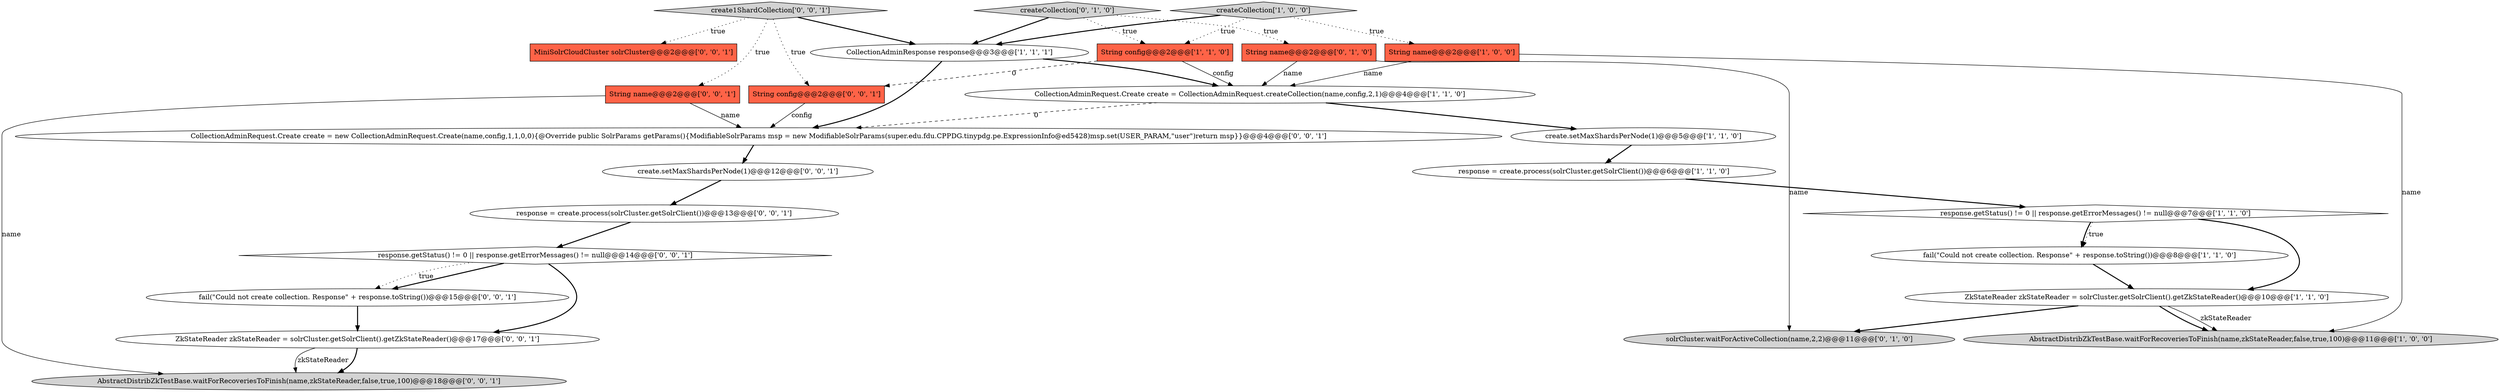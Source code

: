digraph {
18 [style = filled, label = "create1ShardCollection['0', '0', '1']", fillcolor = lightgray, shape = diamond image = "AAA0AAABBB3BBB"];
19 [style = filled, label = "fail(\"Could not create collection. Response\" + response.toString())@@@15@@@['0', '0', '1']", fillcolor = white, shape = ellipse image = "AAA0AAABBB3BBB"];
3 [style = filled, label = "create.setMaxShardsPerNode(1)@@@5@@@['1', '1', '0']", fillcolor = white, shape = ellipse image = "AAA0AAABBB1BBB"];
14 [style = filled, label = "AbstractDistribZkTestBase.waitForRecoveriesToFinish(name,zkStateReader,false,true,100)@@@18@@@['0', '0', '1']", fillcolor = lightgray, shape = ellipse image = "AAA0AAABBB3BBB"];
23 [style = filled, label = "ZkStateReader zkStateReader = solrCluster.getSolrClient().getZkStateReader()@@@17@@@['0', '0', '1']", fillcolor = white, shape = ellipse image = "AAA0AAABBB3BBB"];
1 [style = filled, label = "createCollection['1', '0', '0']", fillcolor = lightgray, shape = diamond image = "AAA0AAABBB1BBB"];
12 [style = filled, label = "String name@@@2@@@['0', '1', '0']", fillcolor = tomato, shape = box image = "AAA0AAABBB2BBB"];
20 [style = filled, label = "MiniSolrCloudCluster solrCluster@@@2@@@['0', '0', '1']", fillcolor = tomato, shape = box image = "AAA0AAABBB3BBB"];
11 [style = filled, label = "solrCluster.waitForActiveCollection(name,2,2)@@@11@@@['0', '1', '0']", fillcolor = lightgray, shape = ellipse image = "AAA0AAABBB2BBB"];
2 [style = filled, label = "response = create.process(solrCluster.getSolrClient())@@@6@@@['1', '1', '0']", fillcolor = white, shape = ellipse image = "AAA0AAABBB1BBB"];
22 [style = filled, label = "response.getStatus() != 0 || response.getErrorMessages() != null@@@14@@@['0', '0', '1']", fillcolor = white, shape = diamond image = "AAA0AAABBB3BBB"];
16 [style = filled, label = "create.setMaxShardsPerNode(1)@@@12@@@['0', '0', '1']", fillcolor = white, shape = ellipse image = "AAA0AAABBB3BBB"];
10 [style = filled, label = "ZkStateReader zkStateReader = solrCluster.getSolrClient().getZkStateReader()@@@10@@@['1', '1', '0']", fillcolor = white, shape = ellipse image = "AAA0AAABBB1BBB"];
21 [style = filled, label = "CollectionAdminRequest.Create create = new CollectionAdminRequest.Create(name,config,1,1,0,0){@Override public SolrParams getParams(){ModifiableSolrParams msp = new ModifiableSolrParams(super.edu.fdu.CPPDG.tinypdg.pe.ExpressionInfo@ed5428)msp.set(USER_PARAM,\"user\")return msp}}@@@4@@@['0', '0', '1']", fillcolor = white, shape = ellipse image = "AAA0AAABBB3BBB"];
6 [style = filled, label = "CollectionAdminRequest.Create create = CollectionAdminRequest.createCollection(name,config,2,1)@@@4@@@['1', '1', '0']", fillcolor = white, shape = ellipse image = "AAA0AAABBB1BBB"];
24 [style = filled, label = "String config@@@2@@@['0', '0', '1']", fillcolor = tomato, shape = box image = "AAA0AAABBB3BBB"];
17 [style = filled, label = "response = create.process(solrCluster.getSolrClient())@@@13@@@['0', '0', '1']", fillcolor = white, shape = ellipse image = "AAA0AAABBB3BBB"];
7 [style = filled, label = "CollectionAdminResponse response@@@3@@@['1', '1', '1']", fillcolor = white, shape = ellipse image = "AAA0AAABBB1BBB"];
0 [style = filled, label = "response.getStatus() != 0 || response.getErrorMessages() != null@@@7@@@['1', '1', '0']", fillcolor = white, shape = diamond image = "AAA0AAABBB1BBB"];
13 [style = filled, label = "createCollection['0', '1', '0']", fillcolor = lightgray, shape = diamond image = "AAA0AAABBB2BBB"];
4 [style = filled, label = "AbstractDistribZkTestBase.waitForRecoveriesToFinish(name,zkStateReader,false,true,100)@@@11@@@['1', '0', '0']", fillcolor = lightgray, shape = ellipse image = "AAA0AAABBB1BBB"];
8 [style = filled, label = "String name@@@2@@@['1', '0', '0']", fillcolor = tomato, shape = box image = "AAA0AAABBB1BBB"];
9 [style = filled, label = "String config@@@2@@@['1', '1', '0']", fillcolor = tomato, shape = box image = "AAA0AAABBB1BBB"];
15 [style = filled, label = "String name@@@2@@@['0', '0', '1']", fillcolor = tomato, shape = box image = "AAA0AAABBB3BBB"];
5 [style = filled, label = "fail(\"Could not create collection. Response\" + response.toString())@@@8@@@['1', '1', '0']", fillcolor = white, shape = ellipse image = "AAA0AAABBB1BBB"];
12->6 [style = solid, label="name"];
22->19 [style = bold, label=""];
10->4 [style = solid, label="zkStateReader"];
9->6 [style = solid, label="config"];
18->15 [style = dotted, label="true"];
18->20 [style = dotted, label="true"];
15->14 [style = solid, label="name"];
13->7 [style = bold, label=""];
1->8 [style = dotted, label="true"];
15->21 [style = solid, label="name"];
22->19 [style = dotted, label="true"];
1->9 [style = dotted, label="true"];
3->2 [style = bold, label=""];
24->21 [style = solid, label="config"];
21->16 [style = bold, label=""];
7->6 [style = bold, label=""];
10->11 [style = bold, label=""];
19->23 [style = bold, label=""];
13->9 [style = dotted, label="true"];
5->10 [style = bold, label=""];
7->21 [style = bold, label=""];
0->5 [style = dotted, label="true"];
0->10 [style = bold, label=""];
10->4 [style = bold, label=""];
6->3 [style = bold, label=""];
18->24 [style = dotted, label="true"];
12->11 [style = solid, label="name"];
23->14 [style = bold, label=""];
6->21 [style = dashed, label="0"];
23->14 [style = solid, label="zkStateReader"];
8->6 [style = solid, label="name"];
2->0 [style = bold, label=""];
16->17 [style = bold, label=""];
17->22 [style = bold, label=""];
1->7 [style = bold, label=""];
0->5 [style = bold, label=""];
22->23 [style = bold, label=""];
13->12 [style = dotted, label="true"];
9->24 [style = dashed, label="0"];
8->4 [style = solid, label="name"];
18->7 [style = bold, label=""];
}
